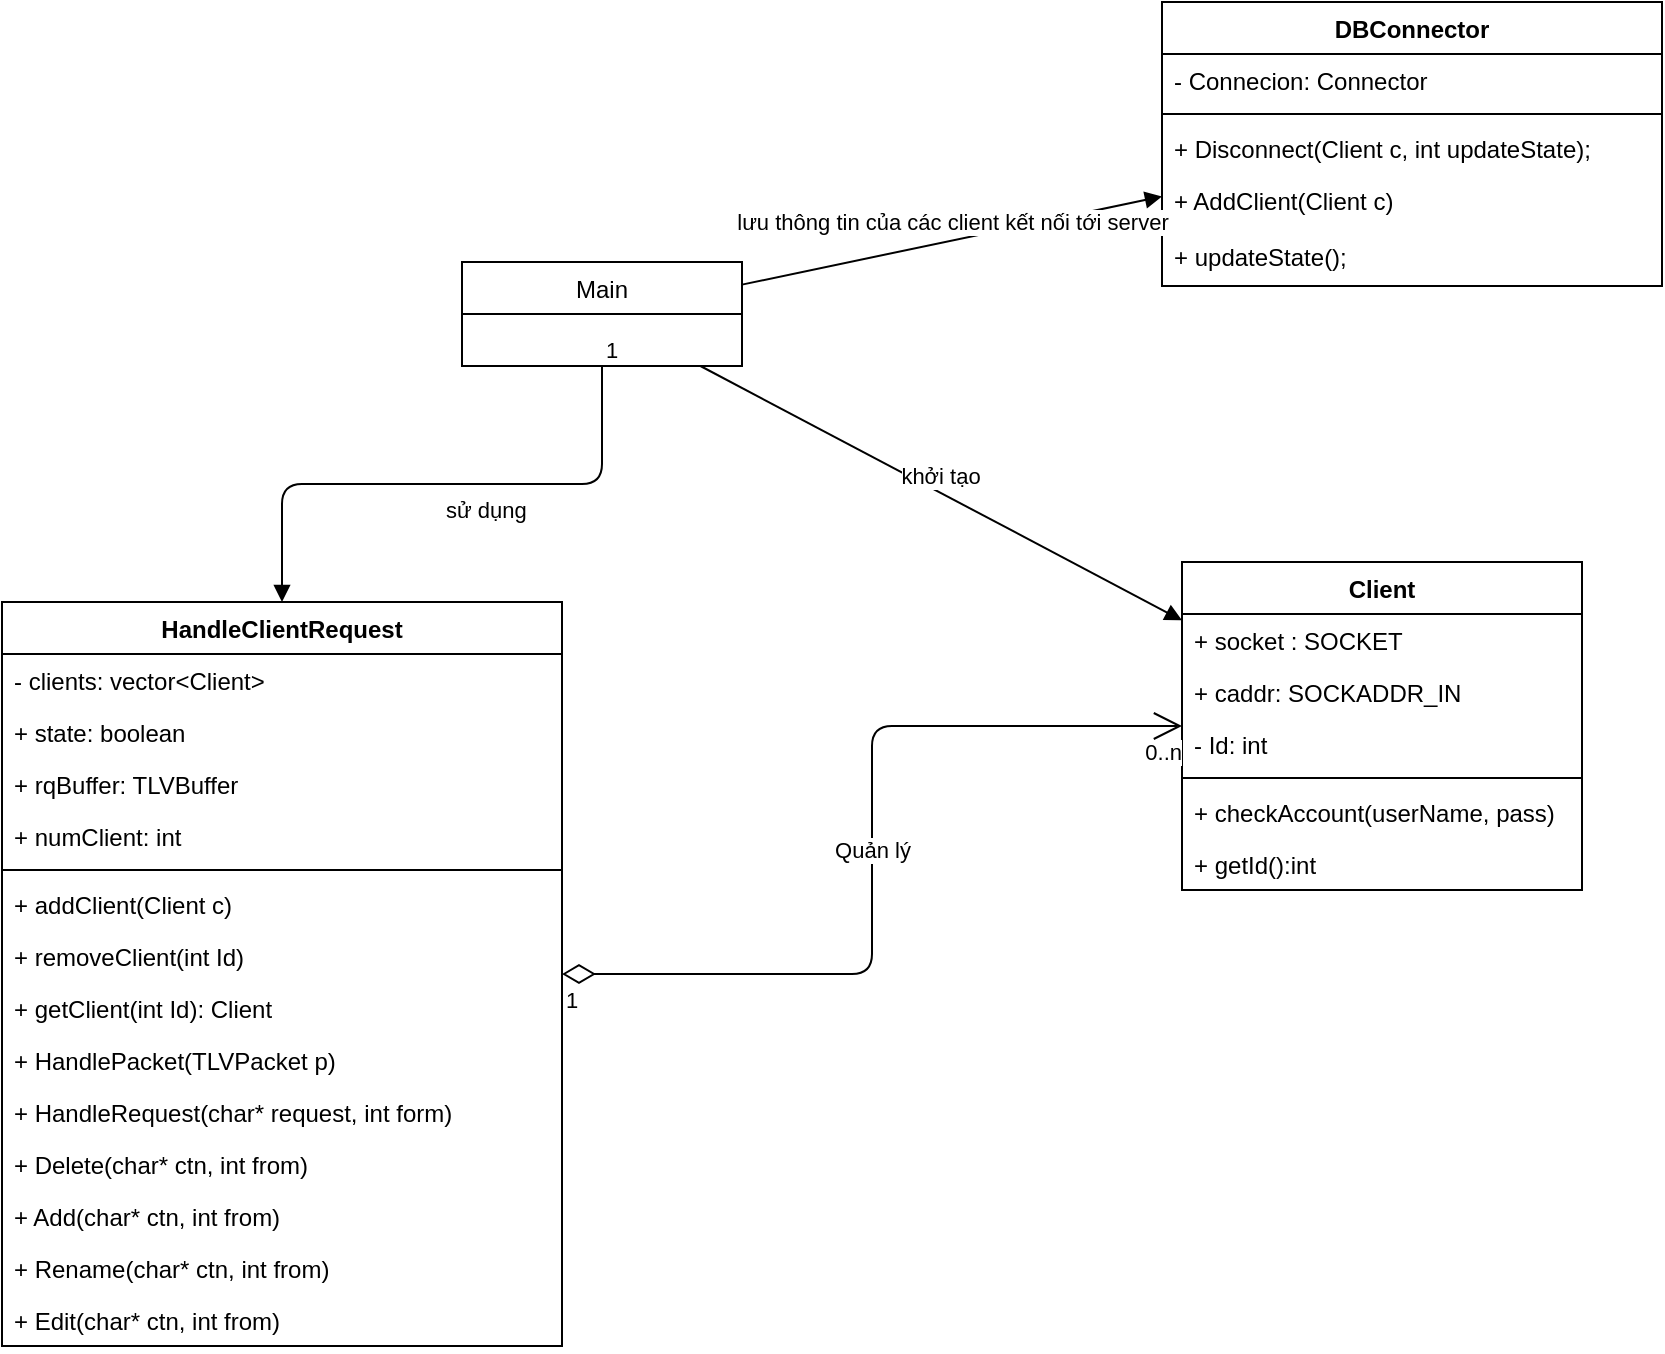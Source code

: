 <mxfile version="15.5.0" type="device"><diagram id="CO6bVsY62NSeCQHrDCVn" name="Page-1"><mxGraphModel dx="1234" dy="1741" grid="1" gridSize="10" guides="1" tooltips="1" connect="1" arrows="1" fold="1" page="1" pageScale="1" pageWidth="827" pageHeight="1169" math="0" shadow="0"><root><mxCell id="0"/><mxCell id="1" parent="0"/><mxCell id="OQCwEkurrKY5bl1ICvca-1" value="HandleClientRequest" style="swimlane;fontStyle=1;align=center;verticalAlign=top;childLayout=stackLayout;horizontal=1;startSize=26;horizontalStack=0;resizeParent=1;resizeParentMax=0;resizeLast=0;collapsible=1;marginBottom=0;" parent="1" vertex="1"><mxGeometry x="20" y="170" width="280" height="372" as="geometry"/></mxCell><mxCell id="OQCwEkurrKY5bl1ICvca-2" value="- clients: vector&lt;Client&gt;" style="text;strokeColor=none;fillColor=none;align=left;verticalAlign=top;spacingLeft=4;spacingRight=4;overflow=hidden;rotatable=0;points=[[0,0.5],[1,0.5]];portConstraint=eastwest;" parent="OQCwEkurrKY5bl1ICvca-1" vertex="1"><mxGeometry y="26" width="280" height="26" as="geometry"/></mxCell><mxCell id="OQCwEkurrKY5bl1ICvca-19" value="+ state: boolean" style="text;strokeColor=none;fillColor=none;align=left;verticalAlign=top;spacingLeft=4;spacingRight=4;overflow=hidden;rotatable=0;points=[[0,0.5],[1,0.5]];portConstraint=eastwest;" parent="OQCwEkurrKY5bl1ICvca-1" vertex="1"><mxGeometry y="52" width="280" height="26" as="geometry"/></mxCell><mxCell id="OQCwEkurrKY5bl1ICvca-20" value="+ rqBuffer: TLVBuffer" style="text;strokeColor=none;fillColor=none;align=left;verticalAlign=top;spacingLeft=4;spacingRight=4;overflow=hidden;rotatable=0;points=[[0,0.5],[1,0.5]];portConstraint=eastwest;" parent="OQCwEkurrKY5bl1ICvca-1" vertex="1"><mxGeometry y="78" width="280" height="26" as="geometry"/></mxCell><mxCell id="OQCwEkurrKY5bl1ICvca-4" value="+ numClient: int" style="text;strokeColor=none;fillColor=none;align=left;verticalAlign=top;spacingLeft=4;spacingRight=4;overflow=hidden;rotatable=0;points=[[0,0.5],[1,0.5]];portConstraint=eastwest;" parent="OQCwEkurrKY5bl1ICvca-1" vertex="1"><mxGeometry y="104" width="280" height="26" as="geometry"/></mxCell><mxCell id="OQCwEkurrKY5bl1ICvca-3" value="" style="line;strokeWidth=1;fillColor=none;align=left;verticalAlign=middle;spacingTop=-1;spacingLeft=3;spacingRight=3;rotatable=0;labelPosition=right;points=[];portConstraint=eastwest;" parent="OQCwEkurrKY5bl1ICvca-1" vertex="1"><mxGeometry y="130" width="280" height="8" as="geometry"/></mxCell><mxCell id="OQCwEkurrKY5bl1ICvca-21" value="+ addClient(Client c)" style="text;strokeColor=none;fillColor=none;align=left;verticalAlign=top;spacingLeft=4;spacingRight=4;overflow=hidden;rotatable=0;points=[[0,0.5],[1,0.5]];portConstraint=eastwest;" parent="OQCwEkurrKY5bl1ICvca-1" vertex="1"><mxGeometry y="138" width="280" height="26" as="geometry"/></mxCell><mxCell id="OQCwEkurrKY5bl1ICvca-22" value="+ removeClient(int Id)" style="text;strokeColor=none;fillColor=none;align=left;verticalAlign=top;spacingLeft=4;spacingRight=4;overflow=hidden;rotatable=0;points=[[0,0.5],[1,0.5]];portConstraint=eastwest;" parent="OQCwEkurrKY5bl1ICvca-1" vertex="1"><mxGeometry y="164" width="280" height="26" as="geometry"/></mxCell><mxCell id="OQCwEkurrKY5bl1ICvca-23" value="+ getClient(int Id): Client" style="text;strokeColor=none;fillColor=none;align=left;verticalAlign=top;spacingLeft=4;spacingRight=4;overflow=hidden;rotatable=0;points=[[0,0.5],[1,0.5]];portConstraint=eastwest;" parent="OQCwEkurrKY5bl1ICvca-1" vertex="1"><mxGeometry y="190" width="280" height="26" as="geometry"/></mxCell><mxCell id="OQCwEkurrKY5bl1ICvca-24" value="+ HandlePacket(TLVPacket p)" style="text;strokeColor=none;fillColor=none;align=left;verticalAlign=top;spacingLeft=4;spacingRight=4;overflow=hidden;rotatable=0;points=[[0,0.5],[1,0.5]];portConstraint=eastwest;" parent="OQCwEkurrKY5bl1ICvca-1" vertex="1"><mxGeometry y="216" width="280" height="26" as="geometry"/></mxCell><mxCell id="OQCwEkurrKY5bl1ICvca-25" value="+ HandleRequest(char* request, int form)" style="text;strokeColor=none;fillColor=none;align=left;verticalAlign=top;spacingLeft=4;spacingRight=4;overflow=hidden;rotatable=0;points=[[0,0.5],[1,0.5]];portConstraint=eastwest;" parent="OQCwEkurrKY5bl1ICvca-1" vertex="1"><mxGeometry y="242" width="280" height="26" as="geometry"/></mxCell><mxCell id="OQCwEkurrKY5bl1ICvca-26" value="+ Delete(char* ctn, int from)" style="text;strokeColor=none;fillColor=none;align=left;verticalAlign=top;spacingLeft=4;spacingRight=4;overflow=hidden;rotatable=0;points=[[0,0.5],[1,0.5]];portConstraint=eastwest;" parent="OQCwEkurrKY5bl1ICvca-1" vertex="1"><mxGeometry y="268" width="280" height="26" as="geometry"/></mxCell><mxCell id="OQCwEkurrKY5bl1ICvca-27" value="+ Add(char* ctn, int from)" style="text;strokeColor=none;fillColor=none;align=left;verticalAlign=top;spacingLeft=4;spacingRight=4;overflow=hidden;rotatable=0;points=[[0,0.5],[1,0.5]];portConstraint=eastwest;" parent="OQCwEkurrKY5bl1ICvca-1" vertex="1"><mxGeometry y="294" width="280" height="26" as="geometry"/></mxCell><mxCell id="OQCwEkurrKY5bl1ICvca-28" value="+ Rename(char* ctn, int from)" style="text;strokeColor=none;fillColor=none;align=left;verticalAlign=top;spacingLeft=4;spacingRight=4;overflow=hidden;rotatable=0;points=[[0,0.5],[1,0.5]];portConstraint=eastwest;" parent="OQCwEkurrKY5bl1ICvca-1" vertex="1"><mxGeometry y="320" width="280" height="26" as="geometry"/></mxCell><mxCell id="OQCwEkurrKY5bl1ICvca-29" value="+ Edit(char* ctn, int from)" style="text;strokeColor=none;fillColor=none;align=left;verticalAlign=top;spacingLeft=4;spacingRight=4;overflow=hidden;rotatable=0;points=[[0,0.5],[1,0.5]];portConstraint=eastwest;" parent="OQCwEkurrKY5bl1ICvca-1" vertex="1"><mxGeometry y="346" width="280" height="26" as="geometry"/></mxCell><mxCell id="OQCwEkurrKY5bl1ICvca-9" value="Client" style="swimlane;fontStyle=1;align=center;verticalAlign=top;childLayout=stackLayout;horizontal=1;startSize=26;horizontalStack=0;resizeParent=1;resizeParentMax=0;resizeLast=0;collapsible=1;marginBottom=0;" parent="1" vertex="1"><mxGeometry x="610" y="150" width="200" height="164" as="geometry"/></mxCell><mxCell id="OQCwEkurrKY5bl1ICvca-10" value="+ socket : SOCKET" style="text;strokeColor=none;fillColor=none;align=left;verticalAlign=top;spacingLeft=4;spacingRight=4;overflow=hidden;rotatable=0;points=[[0,0.5],[1,0.5]];portConstraint=eastwest;" parent="OQCwEkurrKY5bl1ICvca-9" vertex="1"><mxGeometry y="26" width="200" height="26" as="geometry"/></mxCell><mxCell id="wEWSg8dQ_3QL1HIOsHzi-10" value="+ caddr: SOCKADDR_IN" style="text;strokeColor=none;fillColor=none;align=left;verticalAlign=top;spacingLeft=4;spacingRight=4;overflow=hidden;rotatable=0;points=[[0,0.5],[1,0.5]];portConstraint=eastwest;" vertex="1" parent="OQCwEkurrKY5bl1ICvca-9"><mxGeometry y="52" width="200" height="26" as="geometry"/></mxCell><mxCell id="OQCwEkurrKY5bl1ICvca-13" value="- Id: int" style="text;strokeColor=none;fillColor=none;align=left;verticalAlign=top;spacingLeft=4;spacingRight=4;overflow=hidden;rotatable=0;points=[[0,0.5],[1,0.5]];portConstraint=eastwest;" parent="OQCwEkurrKY5bl1ICvca-9" vertex="1"><mxGeometry y="78" width="200" height="26" as="geometry"/></mxCell><mxCell id="OQCwEkurrKY5bl1ICvca-11" value="" style="line;strokeWidth=1;fillColor=none;align=left;verticalAlign=middle;spacingTop=-1;spacingLeft=3;spacingRight=3;rotatable=0;labelPosition=right;points=[];portConstraint=eastwest;" parent="OQCwEkurrKY5bl1ICvca-9" vertex="1"><mxGeometry y="104" width="200" height="8" as="geometry"/></mxCell><mxCell id="OQCwEkurrKY5bl1ICvca-14" value="+ checkAccount(userName, pass)" style="text;strokeColor=none;fillColor=none;align=left;verticalAlign=top;spacingLeft=4;spacingRight=4;overflow=hidden;rotatable=0;points=[[0,0.5],[1,0.5]];portConstraint=eastwest;" parent="OQCwEkurrKY5bl1ICvca-9" vertex="1"><mxGeometry y="112" width="200" height="26" as="geometry"/></mxCell><mxCell id="OQCwEkurrKY5bl1ICvca-12" value="+ getId():int" style="text;strokeColor=none;fillColor=none;align=left;verticalAlign=top;spacingLeft=4;spacingRight=4;overflow=hidden;rotatable=0;points=[[0,0.5],[1,0.5]];portConstraint=eastwest;" parent="OQCwEkurrKY5bl1ICvca-9" vertex="1"><mxGeometry y="138" width="200" height="26" as="geometry"/></mxCell><mxCell id="OQCwEkurrKY5bl1ICvca-15" value="Quản lý" style="endArrow=open;html=1;endSize=12;startArrow=diamondThin;startSize=14;startFill=0;edgeStyle=orthogonalEdgeStyle;" parent="1" source="OQCwEkurrKY5bl1ICvca-1" target="OQCwEkurrKY5bl1ICvca-9" edge="1"><mxGeometry relative="1" as="geometry"><mxPoint x="490" y="290" as="sourcePoint"/><mxPoint x="330" y="290" as="targetPoint"/></mxGeometry></mxCell><mxCell id="OQCwEkurrKY5bl1ICvca-16" value="1" style="edgeLabel;resizable=0;html=1;align=left;verticalAlign=top;" parent="OQCwEkurrKY5bl1ICvca-15" connectable="0" vertex="1"><mxGeometry x="-1" relative="1" as="geometry"/></mxCell><mxCell id="OQCwEkurrKY5bl1ICvca-17" value="0..n" style="edgeLabel;resizable=0;html=1;align=right;verticalAlign=top;" parent="OQCwEkurrKY5bl1ICvca-15" connectable="0" vertex="1"><mxGeometry x="1" relative="1" as="geometry"/></mxCell><mxCell id="OQCwEkurrKY5bl1ICvca-30" value="Main" style="swimlane;fontStyle=0;childLayout=stackLayout;horizontal=1;startSize=26;fillColor=none;horizontalStack=0;resizeParent=1;resizeParentMax=0;resizeLast=0;collapsible=1;marginBottom=0;" parent="1" vertex="1"><mxGeometry x="250" width="140" height="52" as="geometry"/></mxCell><mxCell id="OQCwEkurrKY5bl1ICvca-34" value="sử dụng" style="endArrow=block;endFill=1;html=1;edgeStyle=orthogonalEdgeStyle;align=left;verticalAlign=top;" parent="1" source="OQCwEkurrKY5bl1ICvca-30" target="OQCwEkurrKY5bl1ICvca-1" edge="1"><mxGeometry relative="1" as="geometry"><mxPoint x="330" y="290" as="sourcePoint"/><mxPoint x="490" y="290" as="targetPoint"/><mxPoint as="offset"/></mxGeometry></mxCell><mxCell id="OQCwEkurrKY5bl1ICvca-35" value="1" style="edgeLabel;resizable=0;html=1;align=left;verticalAlign=bottom;" parent="OQCwEkurrKY5bl1ICvca-34" connectable="0" vertex="1"><mxGeometry x="-1" relative="1" as="geometry"/></mxCell><mxCell id="OQCwEkurrKY5bl1ICvca-36" value="khởi tạo" style="html=1;verticalAlign=bottom;endArrow=block;" parent="1" source="OQCwEkurrKY5bl1ICvca-30" target="OQCwEkurrKY5bl1ICvca-9" edge="1"><mxGeometry width="80" relative="1" as="geometry"><mxPoint x="370" y="290" as="sourcePoint"/><mxPoint x="450" y="290" as="targetPoint"/></mxGeometry></mxCell><mxCell id="wEWSg8dQ_3QL1HIOsHzi-1" value="DBConnector" style="swimlane;fontStyle=1;align=center;verticalAlign=top;childLayout=stackLayout;horizontal=1;startSize=26;horizontalStack=0;resizeParent=1;resizeParentMax=0;resizeLast=0;collapsible=1;marginBottom=0;" vertex="1" parent="1"><mxGeometry x="600" y="-130" width="250" height="142" as="geometry"/></mxCell><mxCell id="wEWSg8dQ_3QL1HIOsHzi-2" value="- Connecion: Connector" style="text;strokeColor=none;fillColor=none;align=left;verticalAlign=top;spacingLeft=4;spacingRight=4;overflow=hidden;rotatable=0;points=[[0,0.5],[1,0.5]];portConstraint=eastwest;" vertex="1" parent="wEWSg8dQ_3QL1HIOsHzi-1"><mxGeometry y="26" width="250" height="26" as="geometry"/></mxCell><mxCell id="wEWSg8dQ_3QL1HIOsHzi-4" value="" style="line;strokeWidth=1;fillColor=none;align=left;verticalAlign=middle;spacingTop=-1;spacingLeft=3;spacingRight=3;rotatable=0;labelPosition=right;points=[];portConstraint=eastwest;" vertex="1" parent="wEWSg8dQ_3QL1HIOsHzi-1"><mxGeometry y="52" width="250" height="8" as="geometry"/></mxCell><mxCell id="wEWSg8dQ_3QL1HIOsHzi-5" value="+ Disconnect(Client c, int updateState);" style="text;strokeColor=none;fillColor=none;align=left;verticalAlign=top;spacingLeft=4;spacingRight=4;overflow=hidden;rotatable=0;points=[[0,0.5],[1,0.5]];portConstraint=eastwest;" vertex="1" parent="wEWSg8dQ_3QL1HIOsHzi-1"><mxGeometry y="60" width="250" height="26" as="geometry"/></mxCell><mxCell id="wEWSg8dQ_3QL1HIOsHzi-6" value="+ AddClient(Client c)" style="text;strokeColor=none;fillColor=none;align=left;verticalAlign=top;spacingLeft=4;spacingRight=4;overflow=hidden;rotatable=0;points=[[0,0.5],[1,0.5]];portConstraint=eastwest;" vertex="1" parent="wEWSg8dQ_3QL1HIOsHzi-1"><mxGeometry y="86" width="250" height="28" as="geometry"/></mxCell><mxCell id="wEWSg8dQ_3QL1HIOsHzi-7" value="+ updateState();" style="text;strokeColor=none;fillColor=none;align=left;verticalAlign=top;spacingLeft=4;spacingRight=4;overflow=hidden;rotatable=0;points=[[0,0.5],[1,0.5]];portConstraint=eastwest;" vertex="1" parent="wEWSg8dQ_3QL1HIOsHzi-1"><mxGeometry y="114" width="250" height="28" as="geometry"/></mxCell><mxCell id="wEWSg8dQ_3QL1HIOsHzi-9" value="lưu thông tin của các client kết nối tới server" style="html=1;verticalAlign=bottom;endArrow=block;" edge="1" parent="1" source="OQCwEkurrKY5bl1ICvca-30" target="wEWSg8dQ_3QL1HIOsHzi-1"><mxGeometry width="80" relative="1" as="geometry"><mxPoint x="309.013" y="62" as="sourcePoint"/><mxPoint x="205.695" y="190" as="targetPoint"/></mxGeometry></mxCell></root></mxGraphModel></diagram></mxfile>